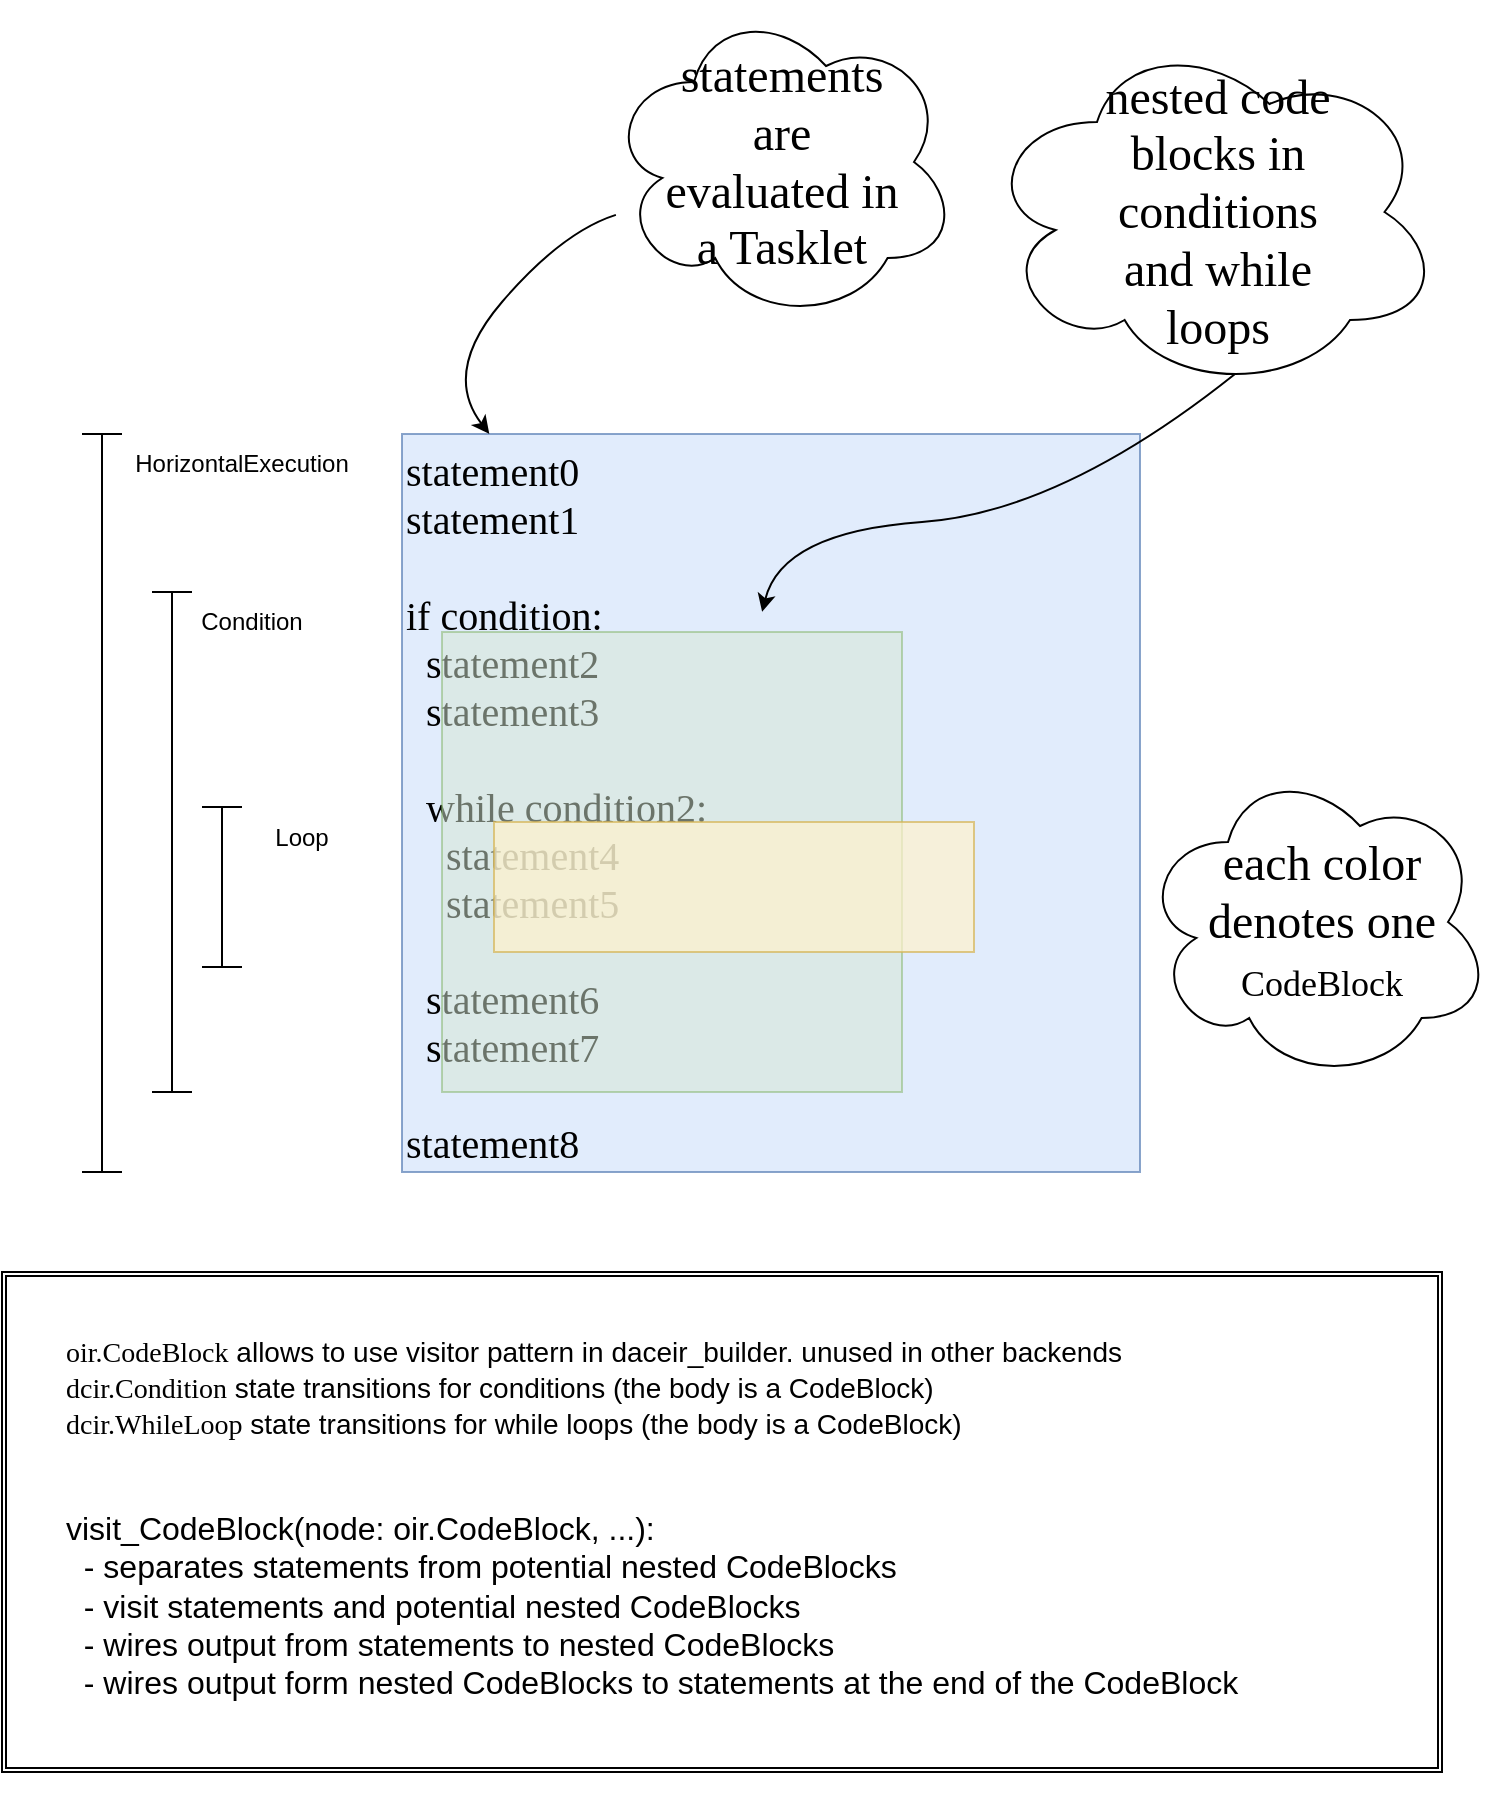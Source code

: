 <mxfile scale="1" border="0" version="26.1.0">
  <diagram name="Seite-1" id="uBIzncXjYzNze9gtcR0E">
    <mxGraphModel dx="2586" dy="1349" grid="1" gridSize="10" guides="1" tooltips="1" connect="1" arrows="1" fold="1" page="1" pageScale="1" pageWidth="827" pageHeight="1169" math="0" shadow="0">
      <root>
        <mxCell id="0" />
        <mxCell id="1" parent="0" />
        <mxCell id="k6TCTClMSMkHMvDiaAWe-39" value="" style="shape=ext;double=1;rounded=0;whiteSpace=wrap;html=1;" parent="1" vertex="1">
          <mxGeometry x="50" y="750" width="720" height="250" as="geometry" />
        </mxCell>
        <mxCell id="k6TCTClMSMkHMvDiaAWe-35" value="" style="ellipse;shape=cloud;whiteSpace=wrap;html=1;" parent="1" vertex="1">
          <mxGeometry x="619" y="495" width="176" height="160" as="geometry" />
        </mxCell>
        <mxCell id="k6TCTClMSMkHMvDiaAWe-29" value="" style="ellipse;shape=cloud;whiteSpace=wrap;html=1;" parent="1" vertex="1">
          <mxGeometry x="352" y="115" width="176" height="160" as="geometry" />
        </mxCell>
        <mxCell id="k6TCTClMSMkHMvDiaAWe-1" value="&lt;div style=&quot;font-size: 20px;&quot;&gt;&lt;font style=&quot;font-size: 20px;&quot;&gt;statement0&lt;/font&gt;&lt;/div&gt;&lt;div style=&quot;font-size: 20px;&quot;&gt;&lt;font style=&quot;font-size: 20px;&quot;&gt;statement1&lt;/font&gt;&lt;/div&gt;&lt;div style=&quot;font-size: 20px;&quot;&gt;&lt;font style=&quot;font-size: 20px;&quot;&gt;&lt;br&gt;&lt;/font&gt;&lt;/div&gt;&lt;div style=&quot;font-size: 20px;&quot;&gt;&lt;font style=&quot;font-size: 20px;&quot;&gt;if condition:&lt;br&gt;&lt;/font&gt;&lt;/div&gt;&lt;div style=&quot;font-size: 20px;&quot;&gt;&lt;font style=&quot;font-size: 20px;&quot;&gt;&amp;nbsp; statement2&lt;/font&gt;&lt;/div&gt;&lt;div style=&quot;font-size: 20px;&quot;&gt;&lt;font style=&quot;font-size: 20px;&quot;&gt;&amp;nbsp; statement3&lt;/font&gt;&lt;/div&gt;&lt;div style=&quot;font-size: 20px;&quot;&gt;&lt;font style=&quot;font-size: 20px;&quot;&gt;&lt;br&gt;&lt;/font&gt;&lt;/div&gt;&lt;div style=&quot;font-size: 20px;&quot;&gt;&lt;font style=&quot;font-size: 20px;&quot;&gt;&amp;nbsp; while condition2:&lt;/font&gt;&lt;/div&gt;&lt;div style=&quot;font-size: 20px;&quot;&gt;&lt;font style=&quot;font-size: 20px;&quot;&gt;&amp;nbsp;&amp;nbsp;&amp;nbsp; statement4&lt;/font&gt;&lt;/div&gt;&lt;div style=&quot;font-size: 20px;&quot;&gt;&lt;font style=&quot;font-size: 20px;&quot;&gt;&amp;nbsp;&amp;nbsp;&amp;nbsp; statement5&lt;/font&gt;&lt;/div&gt;&lt;div style=&quot;font-size: 20px;&quot;&gt;&lt;font style=&quot;font-size: 20px;&quot;&gt;&lt;br&gt;&lt;/font&gt;&lt;/div&gt;&lt;div style=&quot;font-size: 20px;&quot;&gt;&lt;font style=&quot;font-size: 20px;&quot;&gt;&amp;nbsp; statement6&lt;/font&gt;&lt;/div&gt;&lt;div style=&quot;font-size: 20px;&quot;&gt;&lt;font style=&quot;font-size: 20px;&quot;&gt;&amp;nbsp; statement7&lt;/font&gt;&lt;/div&gt;&lt;div style=&quot;font-size: 20px;&quot;&gt;&lt;font style=&quot;font-size: 20px;&quot;&gt;&lt;br&gt;&lt;/font&gt;&lt;/div&gt;&lt;div style=&quot;font-size: 20px;&quot;&gt;&lt;font style=&quot;font-size: 20px;&quot;&gt;&lt;font style=&quot;font-size: 20px;&quot;&gt;statement8&lt;/font&gt;&lt;font style=&quot;font-size: 20px;&quot;&gt;&lt;br&gt;&lt;/font&gt;&lt;/font&gt;&lt;/div&gt;" style="whiteSpace=wrap;html=1;aspect=fixed;fontFamily=Courier Prime;fontSource=https%3A%2F%2Ffonts.googleapis.com%2Fcss%3Ffamily%3DCourier%2BPrime;align=left;verticalAlign=top;fillColor=#dae8fc;strokeColor=#6c8ebf;opacity=80;" parent="1" vertex="1">
          <mxGeometry x="250" y="331" width="369" height="369" as="geometry" />
        </mxCell>
        <mxCell id="k6TCTClMSMkHMvDiaAWe-5" value="" style="whiteSpace=wrap;html=1;aspect=fixed;fillColor=#d5e8d4;strokeColor=#82b366;opacity=50;" parent="1" vertex="1">
          <mxGeometry x="270" y="430" width="230" height="230" as="geometry" />
        </mxCell>
        <mxCell id="k6TCTClMSMkHMvDiaAWe-7" value="" style="rounded=0;whiteSpace=wrap;html=1;fillColor=#fff2cc;strokeColor=#d6b656;opacity=70;" parent="1" vertex="1">
          <mxGeometry x="296" y="525" width="240" height="65" as="geometry" />
        </mxCell>
        <mxCell id="k6TCTClMSMkHMvDiaAWe-13" value="" style="shape=crossbar;whiteSpace=wrap;html=1;rounded=1;direction=south;" parent="1" vertex="1">
          <mxGeometry x="90" y="331" width="20" height="369" as="geometry" />
        </mxCell>
        <mxCell id="k6TCTClMSMkHMvDiaAWe-16" value="" style="shape=crossbar;whiteSpace=wrap;html=1;rounded=1;direction=south;" parent="1" vertex="1">
          <mxGeometry x="125" y="410" width="20" height="250" as="geometry" />
        </mxCell>
        <mxCell id="k6TCTClMSMkHMvDiaAWe-17" value="" style="shape=crossbar;whiteSpace=wrap;html=1;rounded=1;direction=south;" parent="1" vertex="1">
          <mxGeometry x="150" y="517.5" width="20" height="80" as="geometry" />
        </mxCell>
        <mxCell id="k6TCTClMSMkHMvDiaAWe-19" value="HorizontalExecution" style="text;html=1;align=center;verticalAlign=middle;whiteSpace=wrap;rounded=0;" parent="1" vertex="1">
          <mxGeometry x="140" y="331" width="60" height="30" as="geometry" />
        </mxCell>
        <mxCell id="k6TCTClMSMkHMvDiaAWe-20" value="&lt;div&gt;Condition&lt;/div&gt;" style="text;html=1;align=center;verticalAlign=middle;whiteSpace=wrap;rounded=0;" parent="1" vertex="1">
          <mxGeometry x="145" y="410" width="60" height="30" as="geometry" />
        </mxCell>
        <mxCell id="k6TCTClMSMkHMvDiaAWe-23" value="&lt;div&gt;Loop&lt;/div&gt;" style="text;html=1;align=center;verticalAlign=middle;whiteSpace=wrap;rounded=0;" parent="1" vertex="1">
          <mxGeometry x="170" y="517.5" width="60" height="30" as="geometry" />
        </mxCell>
        <mxCell id="k6TCTClMSMkHMvDiaAWe-24" value="&lt;font style=&quot;font-size: 24px;&quot; data-font-src=&quot;https://fonts.googleapis.com/css?family=Caveat&quot; face=&quot;Caveat&quot;&gt;statements are evaluated in a Tasklet&lt;/font&gt;" style="text;html=1;align=center;verticalAlign=middle;whiteSpace=wrap;rounded=0;" parent="1" vertex="1">
          <mxGeometry x="380" y="130" width="120" height="130" as="geometry" />
        </mxCell>
        <mxCell id="k6TCTClMSMkHMvDiaAWe-28" value="" style="curved=1;endArrow=classic;html=1;rounded=0;" parent="1" source="k6TCTClMSMkHMvDiaAWe-29" target="k6TCTClMSMkHMvDiaAWe-1" edge="1">
          <mxGeometry width="50" height="50" relative="1" as="geometry">
            <mxPoint x="310" y="190" as="sourcePoint" />
            <mxPoint x="330" y="180" as="targetPoint" />
            <Array as="points">
              <mxPoint x="330" y="230" />
              <mxPoint x="270" y="300" />
            </Array>
          </mxGeometry>
        </mxCell>
        <mxCell id="k6TCTClMSMkHMvDiaAWe-31" value="" style="ellipse;shape=cloud;whiteSpace=wrap;html=1;" parent="1" vertex="1">
          <mxGeometry x="540" y="130" width="230" height="180" as="geometry" />
        </mxCell>
        <mxCell id="k6TCTClMSMkHMvDiaAWe-32" value="&lt;font data-font-src=&quot;https://fonts.googleapis.com/css?family=Caveat&quot; face=&quot;Caveat&quot; style=&quot;font-size: 24px;&quot;&gt;nested code blocks in conditions and while loops&lt;/font&gt;" style="text;html=1;align=center;verticalAlign=middle;whiteSpace=wrap;rounded=0;" parent="1" vertex="1">
          <mxGeometry x="598" y="155" width="120" height="130" as="geometry" />
        </mxCell>
        <mxCell id="k6TCTClMSMkHMvDiaAWe-33" value="" style="curved=1;endArrow=classic;html=1;rounded=0;exitX=0.55;exitY=0.95;exitDx=0;exitDy=0;exitPerimeter=0;entryX=0.488;entryY=0.241;entryDx=0;entryDy=0;entryPerimeter=0;" parent="1" source="k6TCTClMSMkHMvDiaAWe-31" target="k6TCTClMSMkHMvDiaAWe-1" edge="1">
          <mxGeometry width="50" height="50" relative="1" as="geometry">
            <mxPoint x="680" y="430" as="sourcePoint" />
            <mxPoint x="730" y="380" as="targetPoint" />
            <Array as="points">
              <mxPoint x="580" y="370" />
              <mxPoint x="440" y="380" />
            </Array>
          </mxGeometry>
        </mxCell>
        <mxCell id="k6TCTClMSMkHMvDiaAWe-34" value="&lt;font style=&quot;font-size: 24px;&quot; data-font-src=&quot;https://fonts.googleapis.com/css?family=Caveat&quot; face=&quot;Caveat&quot;&gt;each color denotes one &lt;/font&gt;&lt;font style=&quot;font-size: 18px;&quot; face=&quot;Courier Prime&quot; data-font-src=&quot;https://fonts.googleapis.com/css?family=Courier+Prime&quot;&gt;CodeBlock&lt;/font&gt;&lt;font style=&quot;font-size: 24px;&quot; data-font-src=&quot;https://fonts.googleapis.com/css?family=Caveat&quot; face=&quot;Caveat&quot;&gt;&lt;br&gt;&lt;/font&gt;" style="text;html=1;align=center;verticalAlign=middle;whiteSpace=wrap;rounded=0;" parent="1" vertex="1">
          <mxGeometry x="650" y="510" width="120" height="130" as="geometry" />
        </mxCell>
        <mxCell id="k6TCTClMSMkHMvDiaAWe-36" value="&lt;div align=&quot;left&quot;&gt;&lt;font style=&quot;font-size: 14px; background-color: transparent;&quot; data-font-src=&quot;https://fonts.googleapis.com/css?family=Courier+Prime&quot; face=&quot;Courier Prime&quot;&gt;oir.CodeBlock&lt;/font&gt;&lt;span style=&quot;font-size: 14px; background-color: transparent;&quot;&gt; allows to use visitor pattern in daceir_builder. unused in other backends&lt;/span&gt;&lt;/div&gt;&lt;div align=&quot;left&quot;&gt;&lt;font style=&quot;font-size: 14px;&quot;&gt;&lt;font data-font-src=&quot;https://fonts.googleapis.com/css?family=Courier+Prime&quot; face=&quot;Courier Prime&quot;&gt;dcir.Condition&lt;/font&gt; state transitions for conditions (the body is a CodeBlock)&lt;br&gt;&lt;/font&gt;&lt;/div&gt;&lt;div align=&quot;left&quot;&gt;&lt;font style=&quot;font-size: 14px;&quot;&gt;&lt;font data-font-src=&quot;https://fonts.googleapis.com/css?family=Courier+Prime&quot; face=&quot;Courier Prime&quot;&gt;dcir.WhileLoop&lt;/font&gt; state transitions for while loops (the body is a CodeBlock)&lt;br&gt;&lt;/font&gt;&lt;/div&gt;&lt;div align=&quot;left&quot;&gt;&lt;font style=&quot;font-size: 14px;&quot;&gt;&lt;br&gt;&lt;/font&gt;&lt;/div&gt;&lt;div&gt;&lt;font style=&quot;font-size: 14px;&quot;&gt;&lt;br&gt;&lt;/font&gt;&lt;/div&gt;&lt;div&gt;&lt;font size=&quot;3&quot;&gt;visit_CodeBlock(node: oir.CodeBlock, ...):&lt;/font&gt;&lt;/div&gt;&lt;div&gt;&lt;font size=&quot;3&quot;&gt;&amp;nbsp; - separates statements from potential nested CodeBlocks&lt;/font&gt;&lt;/div&gt;&lt;div&gt;&lt;font size=&quot;3&quot;&gt;&amp;nbsp; - visit statements and potential nested CodeBlocks&lt;/font&gt;&lt;/div&gt;&lt;div&gt;&lt;font size=&quot;3&quot;&gt;&amp;nbsp; - wires output from statements to nested CodeBlocks&lt;/font&gt;&lt;/div&gt;&lt;div&gt;&lt;font size=&quot;3&quot;&gt;&amp;nbsp; - wires output form nested CodeBlocks to statements at the end of the CodeBlock&lt;/font&gt;&lt;/div&gt;&lt;div&gt;&lt;font size=&quot;3&quot;&gt;&lt;br&gt;&lt;/font&gt;&lt;/div&gt;&lt;div&gt;&lt;br&gt;&lt;/div&gt;" style="text;html=1;align=left;verticalAlign=middle;whiteSpace=wrap;rounded=0;" parent="1" vertex="1">
          <mxGeometry x="80" y="760" width="680" height="260" as="geometry" />
        </mxCell>
      </root>
    </mxGraphModel>
  </diagram>
</mxfile>
